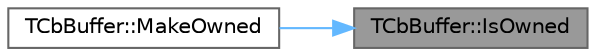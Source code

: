 digraph "TCbBuffer::IsOwned"
{
 // INTERACTIVE_SVG=YES
 // LATEX_PDF_SIZE
  bgcolor="transparent";
  edge [fontname=Helvetica,fontsize=10,labelfontname=Helvetica,labelfontsize=10];
  node [fontname=Helvetica,fontsize=10,shape=box,height=0.2,width=0.4];
  rankdir="RL";
  Node1 [id="Node000001",label="TCbBuffer::IsOwned",height=0.2,width=0.4,color="gray40", fillcolor="grey60", style="filled", fontcolor="black",tooltip="Whether this reference has ownership of the memory in its buffer."];
  Node1 -> Node2 [id="edge1_Node000001_Node000002",dir="back",color="steelblue1",style="solid",tooltip=" "];
  Node2 [id="Node000002",label="TCbBuffer::MakeOwned",height=0.2,width=0.4,color="grey40", fillcolor="white", style="filled",URL="$d6/d0b/classTCbBuffer.html#a6c7236e3e8438dc9fa4322b6bf37e99e",tooltip="Clone the value, if necessary, to a buffer that this reference has ownership of."];
}
